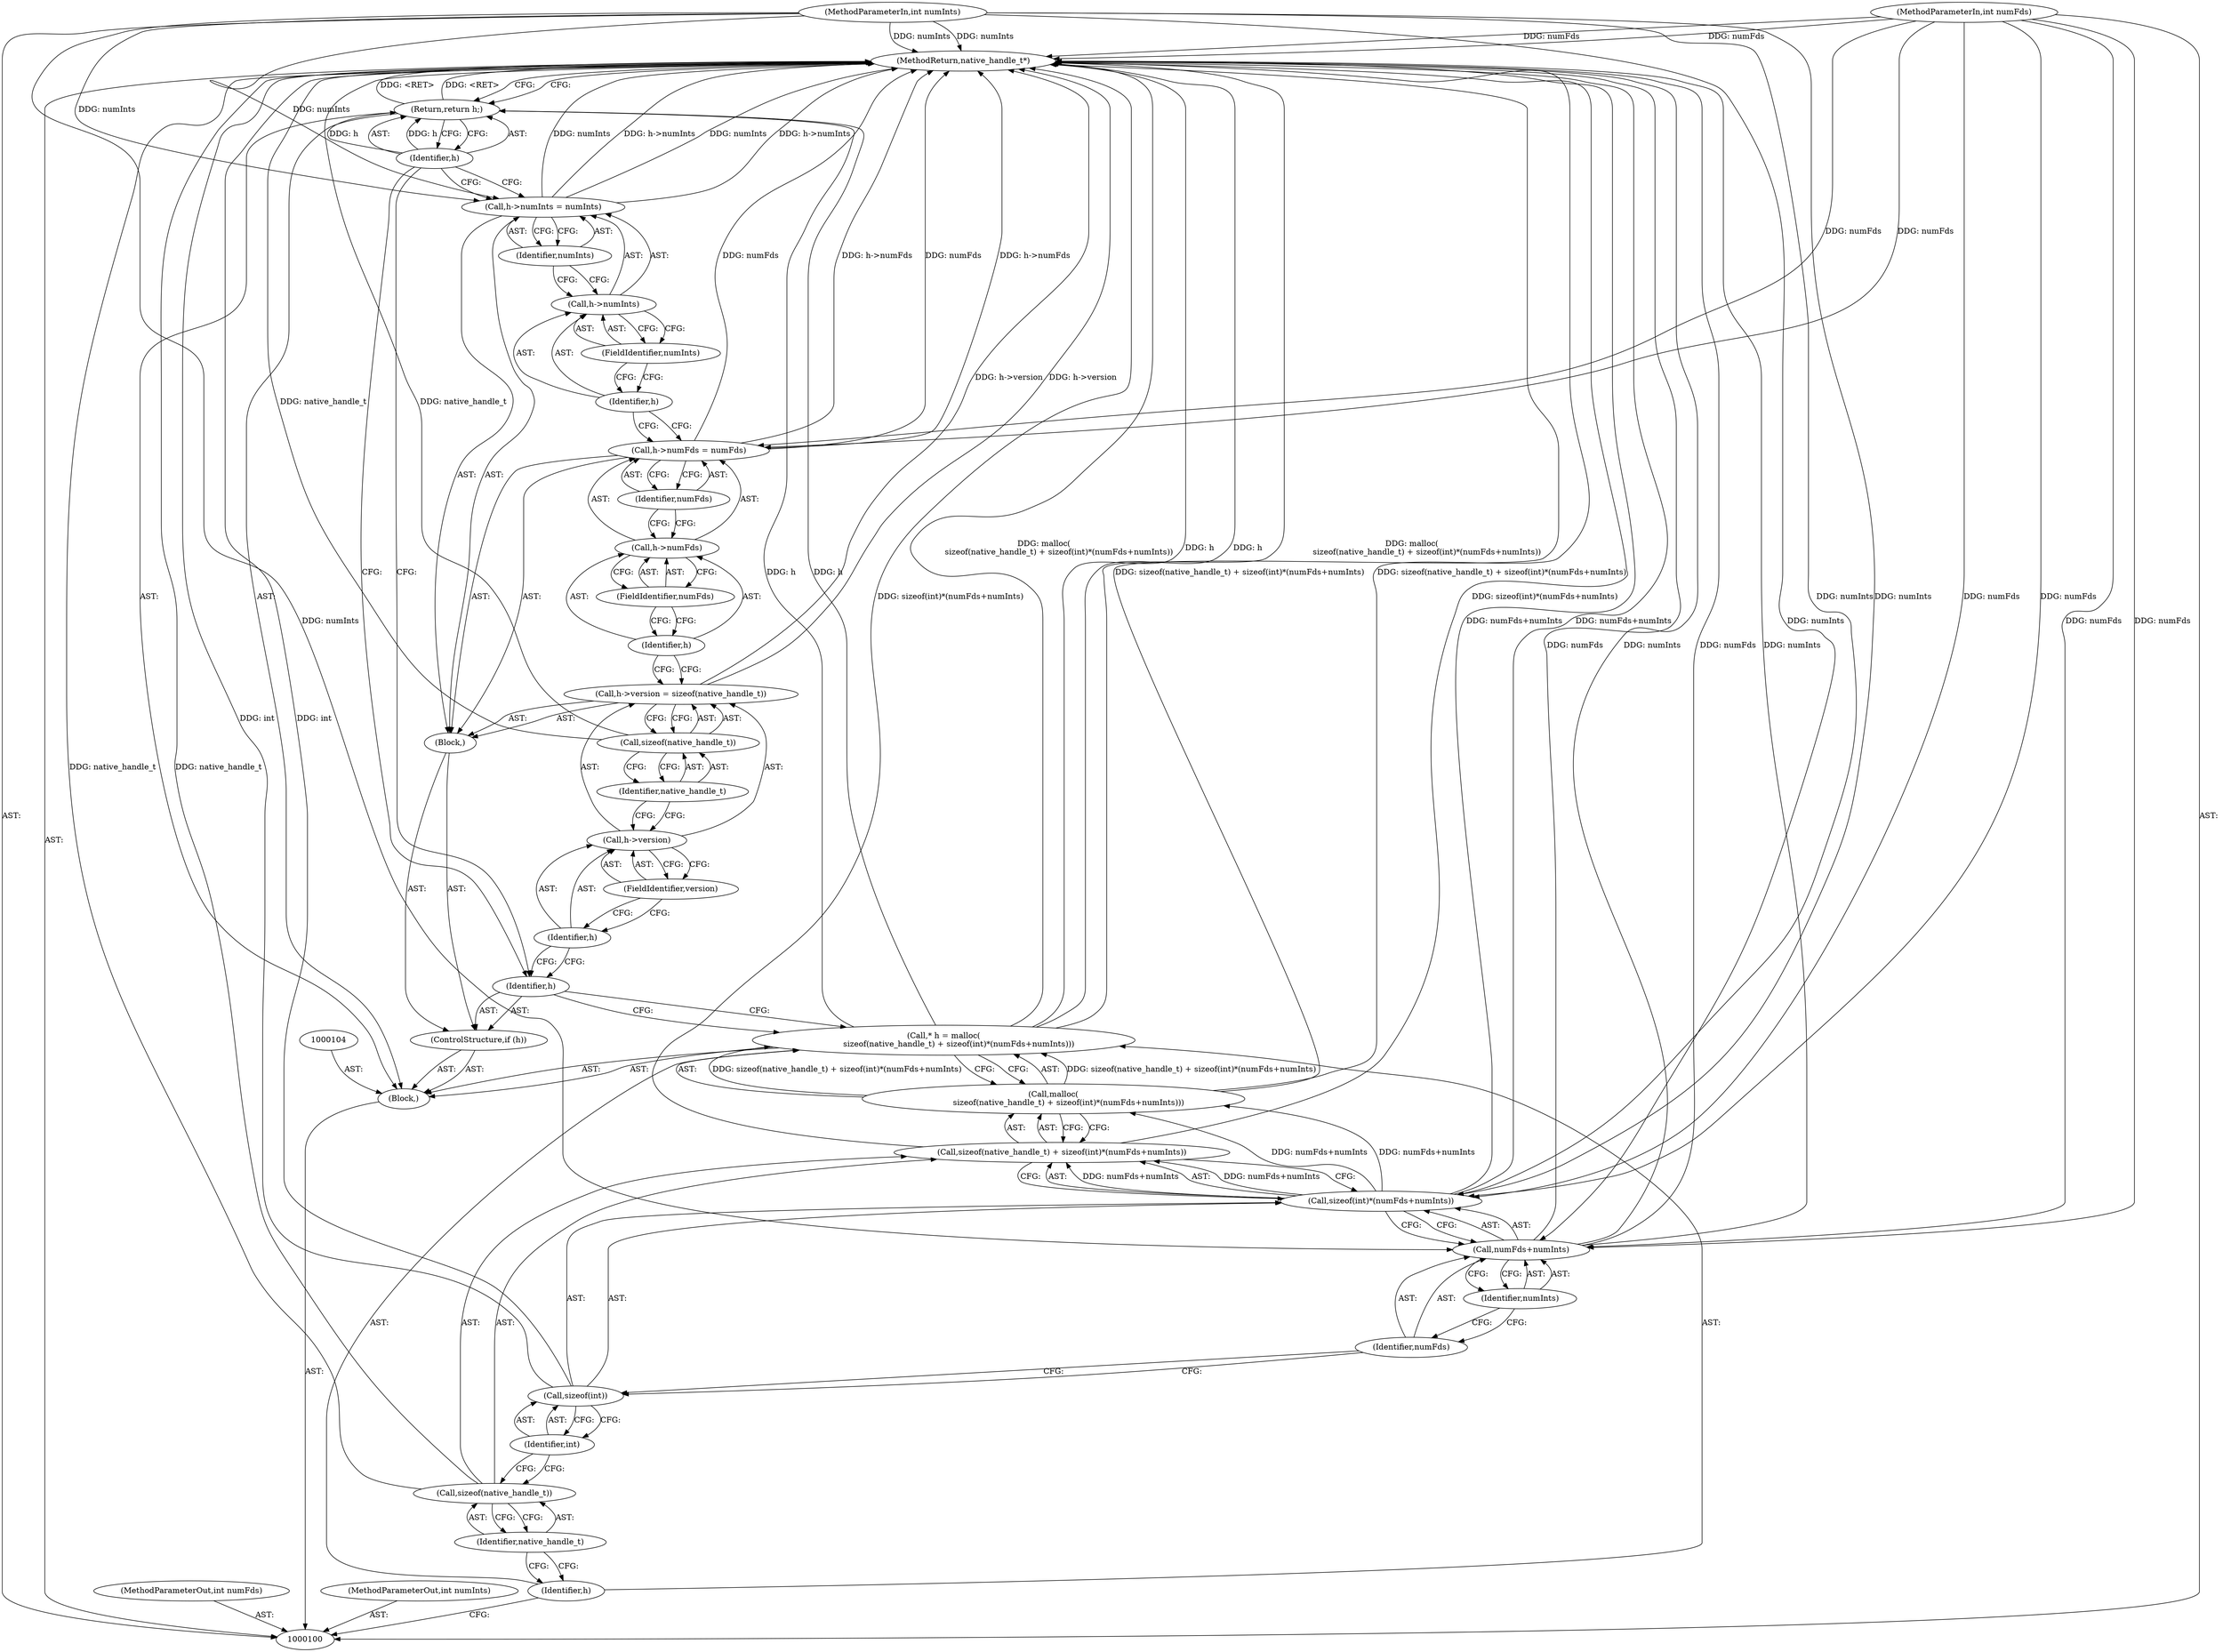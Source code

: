 digraph "1_Android_e8c62fb484151f76ab88b1d5130f38de24ac8c14" {
"1000138" [label="(MethodReturn,native_handle_t*)"];
"1000101" [label="(MethodParameterIn,int numFds)"];
"1000173" [label="(MethodParameterOut,int numFds)"];
"1000102" [label="(MethodParameterIn,int numInts)"];
"1000174" [label="(MethodParameterOut,int numInts)"];
"1000136" [label="(Return,return h;)"];
"1000137" [label="(Identifier,h)"];
"1000103" [label="(Block,)"];
"1000105" [label="(Call,* h = malloc(\n            sizeof(native_handle_t) + sizeof(int)*(numFds+numInts)))"];
"1000106" [label="(Identifier,h)"];
"1000107" [label="(Call,malloc(\n            sizeof(native_handle_t) + sizeof(int)*(numFds+numInts)))"];
"1000108" [label="(Call,sizeof(native_handle_t) + sizeof(int)*(numFds+numInts))"];
"1000109" [label="(Call,sizeof(native_handle_t))"];
"1000110" [label="(Identifier,native_handle_t)"];
"1000111" [label="(Call,sizeof(int)*(numFds+numInts))"];
"1000112" [label="(Call,sizeof(int))"];
"1000113" [label="(Identifier,int)"];
"1000114" [label="(Call,numFds+numInts)"];
"1000115" [label="(Identifier,numFds)"];
"1000116" [label="(Identifier,numInts)"];
"1000119" [label="(Block,)"];
"1000117" [label="(ControlStructure,if (h))"];
"1000118" [label="(Identifier,h)"];
"1000123" [label="(FieldIdentifier,version)"];
"1000124" [label="(Call,sizeof(native_handle_t))"];
"1000125" [label="(Identifier,native_handle_t)"];
"1000120" [label="(Call,h->version = sizeof(native_handle_t))"];
"1000121" [label="(Call,h->version)"];
"1000122" [label="(Identifier,h)"];
"1000129" [label="(FieldIdentifier,numFds)"];
"1000130" [label="(Identifier,numFds)"];
"1000126" [label="(Call,h->numFds = numFds)"];
"1000127" [label="(Call,h->numFds)"];
"1000128" [label="(Identifier,h)"];
"1000134" [label="(FieldIdentifier,numInts)"];
"1000135" [label="(Identifier,numInts)"];
"1000131" [label="(Call,h->numInts = numInts)"];
"1000132" [label="(Call,h->numInts)"];
"1000133" [label="(Identifier,h)"];
"1000138" -> "1000100"  [label="AST: "];
"1000138" -> "1000136"  [label="CFG: "];
"1000136" -> "1000138"  [label="DDG: <RET>"];
"1000124" -> "1000138"  [label="DDG: native_handle_t"];
"1000107" -> "1000138"  [label="DDG: sizeof(native_handle_t) + sizeof(int)*(numFds+numInts)"];
"1000105" -> "1000138"  [label="DDG: malloc(\n            sizeof(native_handle_t) + sizeof(int)*(numFds+numInts))"];
"1000105" -> "1000138"  [label="DDG: h"];
"1000111" -> "1000138"  [label="DDG: numFds+numInts"];
"1000131" -> "1000138"  [label="DDG: h->numInts"];
"1000131" -> "1000138"  [label="DDG: numInts"];
"1000126" -> "1000138"  [label="DDG: h->numFds"];
"1000126" -> "1000138"  [label="DDG: numFds"];
"1000114" -> "1000138"  [label="DDG: numFds"];
"1000114" -> "1000138"  [label="DDG: numInts"];
"1000120" -> "1000138"  [label="DDG: h->version"];
"1000102" -> "1000138"  [label="DDG: numInts"];
"1000112" -> "1000138"  [label="DDG: int"];
"1000101" -> "1000138"  [label="DDG: numFds"];
"1000109" -> "1000138"  [label="DDG: native_handle_t"];
"1000108" -> "1000138"  [label="DDG: sizeof(int)*(numFds+numInts)"];
"1000101" -> "1000100"  [label="AST: "];
"1000101" -> "1000138"  [label="DDG: numFds"];
"1000101" -> "1000111"  [label="DDG: numFds"];
"1000101" -> "1000114"  [label="DDG: numFds"];
"1000101" -> "1000126"  [label="DDG: numFds"];
"1000173" -> "1000100"  [label="AST: "];
"1000102" -> "1000100"  [label="AST: "];
"1000102" -> "1000138"  [label="DDG: numInts"];
"1000102" -> "1000111"  [label="DDG: numInts"];
"1000102" -> "1000114"  [label="DDG: numInts"];
"1000102" -> "1000131"  [label="DDG: numInts"];
"1000174" -> "1000100"  [label="AST: "];
"1000136" -> "1000103"  [label="AST: "];
"1000136" -> "1000137"  [label="CFG: "];
"1000137" -> "1000136"  [label="AST: "];
"1000138" -> "1000136"  [label="CFG: "];
"1000136" -> "1000138"  [label="DDG: <RET>"];
"1000137" -> "1000136"  [label="DDG: h"];
"1000105" -> "1000136"  [label="DDG: h"];
"1000137" -> "1000136"  [label="AST: "];
"1000137" -> "1000131"  [label="CFG: "];
"1000137" -> "1000118"  [label="CFG: "];
"1000136" -> "1000137"  [label="CFG: "];
"1000137" -> "1000136"  [label="DDG: h"];
"1000103" -> "1000100"  [label="AST: "];
"1000104" -> "1000103"  [label="AST: "];
"1000105" -> "1000103"  [label="AST: "];
"1000117" -> "1000103"  [label="AST: "];
"1000136" -> "1000103"  [label="AST: "];
"1000105" -> "1000103"  [label="AST: "];
"1000105" -> "1000107"  [label="CFG: "];
"1000106" -> "1000105"  [label="AST: "];
"1000107" -> "1000105"  [label="AST: "];
"1000118" -> "1000105"  [label="CFG: "];
"1000105" -> "1000138"  [label="DDG: malloc(\n            sizeof(native_handle_t) + sizeof(int)*(numFds+numInts))"];
"1000105" -> "1000138"  [label="DDG: h"];
"1000107" -> "1000105"  [label="DDG: sizeof(native_handle_t) + sizeof(int)*(numFds+numInts)"];
"1000105" -> "1000136"  [label="DDG: h"];
"1000106" -> "1000105"  [label="AST: "];
"1000106" -> "1000100"  [label="CFG: "];
"1000110" -> "1000106"  [label="CFG: "];
"1000107" -> "1000105"  [label="AST: "];
"1000107" -> "1000108"  [label="CFG: "];
"1000108" -> "1000107"  [label="AST: "];
"1000105" -> "1000107"  [label="CFG: "];
"1000107" -> "1000138"  [label="DDG: sizeof(native_handle_t) + sizeof(int)*(numFds+numInts)"];
"1000107" -> "1000105"  [label="DDG: sizeof(native_handle_t) + sizeof(int)*(numFds+numInts)"];
"1000111" -> "1000107"  [label="DDG: numFds+numInts"];
"1000108" -> "1000107"  [label="AST: "];
"1000108" -> "1000111"  [label="CFG: "];
"1000109" -> "1000108"  [label="AST: "];
"1000111" -> "1000108"  [label="AST: "];
"1000107" -> "1000108"  [label="CFG: "];
"1000108" -> "1000138"  [label="DDG: sizeof(int)*(numFds+numInts)"];
"1000111" -> "1000108"  [label="DDG: numFds+numInts"];
"1000109" -> "1000108"  [label="AST: "];
"1000109" -> "1000110"  [label="CFG: "];
"1000110" -> "1000109"  [label="AST: "];
"1000113" -> "1000109"  [label="CFG: "];
"1000109" -> "1000138"  [label="DDG: native_handle_t"];
"1000110" -> "1000109"  [label="AST: "];
"1000110" -> "1000106"  [label="CFG: "];
"1000109" -> "1000110"  [label="CFG: "];
"1000111" -> "1000108"  [label="AST: "];
"1000111" -> "1000114"  [label="CFG: "];
"1000112" -> "1000111"  [label="AST: "];
"1000114" -> "1000111"  [label="AST: "];
"1000108" -> "1000111"  [label="CFG: "];
"1000111" -> "1000138"  [label="DDG: numFds+numInts"];
"1000111" -> "1000107"  [label="DDG: numFds+numInts"];
"1000111" -> "1000108"  [label="DDG: numFds+numInts"];
"1000101" -> "1000111"  [label="DDG: numFds"];
"1000102" -> "1000111"  [label="DDG: numInts"];
"1000112" -> "1000111"  [label="AST: "];
"1000112" -> "1000113"  [label="CFG: "];
"1000113" -> "1000112"  [label="AST: "];
"1000115" -> "1000112"  [label="CFG: "];
"1000112" -> "1000138"  [label="DDG: int"];
"1000113" -> "1000112"  [label="AST: "];
"1000113" -> "1000109"  [label="CFG: "];
"1000112" -> "1000113"  [label="CFG: "];
"1000114" -> "1000111"  [label="AST: "];
"1000114" -> "1000116"  [label="CFG: "];
"1000115" -> "1000114"  [label="AST: "];
"1000116" -> "1000114"  [label="AST: "];
"1000111" -> "1000114"  [label="CFG: "];
"1000114" -> "1000138"  [label="DDG: numFds"];
"1000114" -> "1000138"  [label="DDG: numInts"];
"1000101" -> "1000114"  [label="DDG: numFds"];
"1000102" -> "1000114"  [label="DDG: numInts"];
"1000115" -> "1000114"  [label="AST: "];
"1000115" -> "1000112"  [label="CFG: "];
"1000116" -> "1000115"  [label="CFG: "];
"1000116" -> "1000114"  [label="AST: "];
"1000116" -> "1000115"  [label="CFG: "];
"1000114" -> "1000116"  [label="CFG: "];
"1000119" -> "1000117"  [label="AST: "];
"1000120" -> "1000119"  [label="AST: "];
"1000126" -> "1000119"  [label="AST: "];
"1000131" -> "1000119"  [label="AST: "];
"1000117" -> "1000103"  [label="AST: "];
"1000118" -> "1000117"  [label="AST: "];
"1000119" -> "1000117"  [label="AST: "];
"1000118" -> "1000117"  [label="AST: "];
"1000118" -> "1000105"  [label="CFG: "];
"1000122" -> "1000118"  [label="CFG: "];
"1000137" -> "1000118"  [label="CFG: "];
"1000123" -> "1000121"  [label="AST: "];
"1000123" -> "1000122"  [label="CFG: "];
"1000121" -> "1000123"  [label="CFG: "];
"1000124" -> "1000120"  [label="AST: "];
"1000124" -> "1000125"  [label="CFG: "];
"1000125" -> "1000124"  [label="AST: "];
"1000120" -> "1000124"  [label="CFG: "];
"1000124" -> "1000138"  [label="DDG: native_handle_t"];
"1000125" -> "1000124"  [label="AST: "];
"1000125" -> "1000121"  [label="CFG: "];
"1000124" -> "1000125"  [label="CFG: "];
"1000120" -> "1000119"  [label="AST: "];
"1000120" -> "1000124"  [label="CFG: "];
"1000121" -> "1000120"  [label="AST: "];
"1000124" -> "1000120"  [label="AST: "];
"1000128" -> "1000120"  [label="CFG: "];
"1000120" -> "1000138"  [label="DDG: h->version"];
"1000121" -> "1000120"  [label="AST: "];
"1000121" -> "1000123"  [label="CFG: "];
"1000122" -> "1000121"  [label="AST: "];
"1000123" -> "1000121"  [label="AST: "];
"1000125" -> "1000121"  [label="CFG: "];
"1000122" -> "1000121"  [label="AST: "];
"1000122" -> "1000118"  [label="CFG: "];
"1000123" -> "1000122"  [label="CFG: "];
"1000129" -> "1000127"  [label="AST: "];
"1000129" -> "1000128"  [label="CFG: "];
"1000127" -> "1000129"  [label="CFG: "];
"1000130" -> "1000126"  [label="AST: "];
"1000130" -> "1000127"  [label="CFG: "];
"1000126" -> "1000130"  [label="CFG: "];
"1000126" -> "1000119"  [label="AST: "];
"1000126" -> "1000130"  [label="CFG: "];
"1000127" -> "1000126"  [label="AST: "];
"1000130" -> "1000126"  [label="AST: "];
"1000133" -> "1000126"  [label="CFG: "];
"1000126" -> "1000138"  [label="DDG: h->numFds"];
"1000126" -> "1000138"  [label="DDG: numFds"];
"1000101" -> "1000126"  [label="DDG: numFds"];
"1000127" -> "1000126"  [label="AST: "];
"1000127" -> "1000129"  [label="CFG: "];
"1000128" -> "1000127"  [label="AST: "];
"1000129" -> "1000127"  [label="AST: "];
"1000130" -> "1000127"  [label="CFG: "];
"1000128" -> "1000127"  [label="AST: "];
"1000128" -> "1000120"  [label="CFG: "];
"1000129" -> "1000128"  [label="CFG: "];
"1000134" -> "1000132"  [label="AST: "];
"1000134" -> "1000133"  [label="CFG: "];
"1000132" -> "1000134"  [label="CFG: "];
"1000135" -> "1000131"  [label="AST: "];
"1000135" -> "1000132"  [label="CFG: "];
"1000131" -> "1000135"  [label="CFG: "];
"1000131" -> "1000119"  [label="AST: "];
"1000131" -> "1000135"  [label="CFG: "];
"1000132" -> "1000131"  [label="AST: "];
"1000135" -> "1000131"  [label="AST: "];
"1000137" -> "1000131"  [label="CFG: "];
"1000131" -> "1000138"  [label="DDG: h->numInts"];
"1000131" -> "1000138"  [label="DDG: numInts"];
"1000102" -> "1000131"  [label="DDG: numInts"];
"1000132" -> "1000131"  [label="AST: "];
"1000132" -> "1000134"  [label="CFG: "];
"1000133" -> "1000132"  [label="AST: "];
"1000134" -> "1000132"  [label="AST: "];
"1000135" -> "1000132"  [label="CFG: "];
"1000133" -> "1000132"  [label="AST: "];
"1000133" -> "1000126"  [label="CFG: "];
"1000134" -> "1000133"  [label="CFG: "];
}
